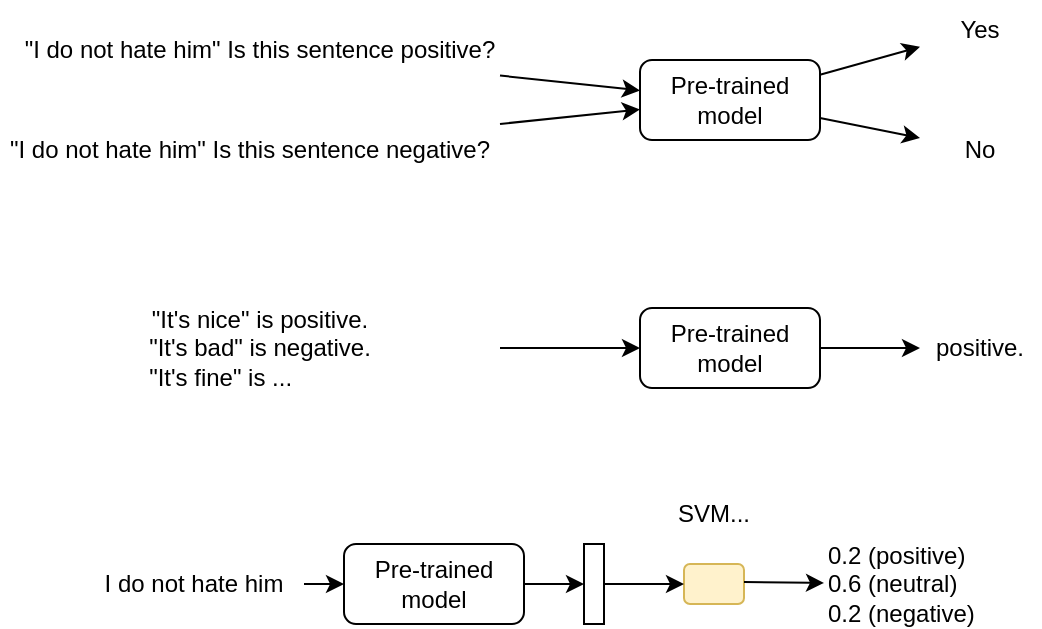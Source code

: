 <mxfile version="16.6.5" type="github">
  <diagram id="TIo3-JE8RYAdE-eYKafk" name="Page-1">
    <mxGraphModel dx="746" dy="400" grid="1" gridSize="10" guides="1" tooltips="1" connect="1" arrows="1" fold="1" page="1" pageScale="1" pageWidth="850" pageHeight="1100" math="0" shadow="0">
      <root>
        <mxCell id="0" />
        <mxCell id="1" parent="0" />
        <mxCell id="6OfOJ0zayBAvBgIOVWfl-1" value="Pre-trained&lt;br&gt;model" style="rounded=1;whiteSpace=wrap;html=1;" vertex="1" parent="1">
          <mxGeometry x="340" y="60" width="90" height="40" as="geometry" />
        </mxCell>
        <mxCell id="6OfOJ0zayBAvBgIOVWfl-2" value="&quot;I do not hate him&quot; Is this sentence positive?" style="text;html=1;strokeColor=none;fillColor=none;align=center;verticalAlign=middle;whiteSpace=wrap;rounded=0;" vertex="1" parent="1">
          <mxGeometry x="30" y="40" width="240" height="30" as="geometry" />
        </mxCell>
        <mxCell id="6OfOJ0zayBAvBgIOVWfl-3" value="&quot;I do not hate him&quot; Is this sentence negative?" style="text;html=1;strokeColor=none;fillColor=none;align=center;verticalAlign=middle;whiteSpace=wrap;rounded=0;" vertex="1" parent="1">
          <mxGeometry x="20" y="90" width="250" height="30" as="geometry" />
        </mxCell>
        <mxCell id="6OfOJ0zayBAvBgIOVWfl-4" value="" style="endArrow=classic;html=1;rounded=0;" edge="1" parent="1" source="6OfOJ0zayBAvBgIOVWfl-2" target="6OfOJ0zayBAvBgIOVWfl-1">
          <mxGeometry width="50" height="50" relative="1" as="geometry">
            <mxPoint x="280" y="240" as="sourcePoint" />
            <mxPoint x="330" y="190" as="targetPoint" />
          </mxGeometry>
        </mxCell>
        <mxCell id="6OfOJ0zayBAvBgIOVWfl-5" value="" style="endArrow=classic;html=1;rounded=0;" edge="1" parent="1" source="6OfOJ0zayBAvBgIOVWfl-3" target="6OfOJ0zayBAvBgIOVWfl-1">
          <mxGeometry width="50" height="50" relative="1" as="geometry">
            <mxPoint x="280" y="240" as="sourcePoint" />
            <mxPoint x="330" y="190" as="targetPoint" />
          </mxGeometry>
        </mxCell>
        <mxCell id="6OfOJ0zayBAvBgIOVWfl-6" value="Yes" style="text;html=1;strokeColor=none;fillColor=none;align=center;verticalAlign=middle;whiteSpace=wrap;rounded=0;" vertex="1" parent="1">
          <mxGeometry x="480" y="30" width="60" height="30" as="geometry" />
        </mxCell>
        <mxCell id="6OfOJ0zayBAvBgIOVWfl-7" value="No" style="text;html=1;strokeColor=none;fillColor=none;align=center;verticalAlign=middle;whiteSpace=wrap;rounded=0;" vertex="1" parent="1">
          <mxGeometry x="480" y="90" width="60" height="30" as="geometry" />
        </mxCell>
        <mxCell id="6OfOJ0zayBAvBgIOVWfl-8" value="" style="endArrow=classic;html=1;rounded=0;" edge="1" parent="1" source="6OfOJ0zayBAvBgIOVWfl-1" target="6OfOJ0zayBAvBgIOVWfl-6">
          <mxGeometry width="50" height="50" relative="1" as="geometry">
            <mxPoint x="280" y="240" as="sourcePoint" />
            <mxPoint x="330" y="190" as="targetPoint" />
          </mxGeometry>
        </mxCell>
        <mxCell id="6OfOJ0zayBAvBgIOVWfl-9" value="" style="endArrow=classic;html=1;rounded=0;" edge="1" parent="1" source="6OfOJ0zayBAvBgIOVWfl-1" target="6OfOJ0zayBAvBgIOVWfl-7">
          <mxGeometry width="50" height="50" relative="1" as="geometry">
            <mxPoint x="280" y="240" as="sourcePoint" />
            <mxPoint x="330" y="190" as="targetPoint" />
          </mxGeometry>
        </mxCell>
        <mxCell id="6OfOJ0zayBAvBgIOVWfl-10" value="Pre-trained&lt;br&gt;model" style="rounded=1;whiteSpace=wrap;html=1;" vertex="1" parent="1">
          <mxGeometry x="340" y="184" width="90" height="40" as="geometry" />
        </mxCell>
        <mxCell id="6OfOJ0zayBAvBgIOVWfl-11" value="&quot;It&#39;s nice&quot; is positive.&lt;br&gt;&lt;div align=&quot;left&quot;&gt;&quot;It&#39;s bad&quot; is negative.&lt;/div&gt;&lt;div align=&quot;left&quot;&gt;&quot;It&#39;s fine&quot; is ...&lt;br&gt;&lt;/div&gt;" style="text;html=1;strokeColor=none;fillColor=none;align=center;verticalAlign=middle;whiteSpace=wrap;rounded=0;" vertex="1" parent="1">
          <mxGeometry x="30" y="189" width="240" height="30" as="geometry" />
        </mxCell>
        <mxCell id="6OfOJ0zayBAvBgIOVWfl-13" value="" style="endArrow=classic;html=1;rounded=0;" edge="1" parent="1" source="6OfOJ0zayBAvBgIOVWfl-11" target="6OfOJ0zayBAvBgIOVWfl-10">
          <mxGeometry width="50" height="50" relative="1" as="geometry">
            <mxPoint x="280" y="364" as="sourcePoint" />
            <mxPoint x="330" y="314" as="targetPoint" />
          </mxGeometry>
        </mxCell>
        <mxCell id="6OfOJ0zayBAvBgIOVWfl-16" value="positive." style="text;html=1;strokeColor=none;fillColor=none;align=center;verticalAlign=middle;whiteSpace=wrap;rounded=0;" vertex="1" parent="1">
          <mxGeometry x="480" y="189" width="60" height="30" as="geometry" />
        </mxCell>
        <mxCell id="6OfOJ0zayBAvBgIOVWfl-18" value="" style="endArrow=classic;html=1;rounded=0;" edge="1" parent="1" source="6OfOJ0zayBAvBgIOVWfl-10" target="6OfOJ0zayBAvBgIOVWfl-16">
          <mxGeometry width="50" height="50" relative="1" as="geometry">
            <mxPoint x="280" y="364" as="sourcePoint" />
            <mxPoint x="330" y="314" as="targetPoint" />
          </mxGeometry>
        </mxCell>
        <mxCell id="6OfOJ0zayBAvBgIOVWfl-19" value="Pre-trained&lt;br&gt;model" style="rounded=1;whiteSpace=wrap;html=1;" vertex="1" parent="1">
          <mxGeometry x="192" y="302" width="90" height="40" as="geometry" />
        </mxCell>
        <mxCell id="6OfOJ0zayBAvBgIOVWfl-20" value="I do not hate him" style="text;html=1;strokeColor=none;fillColor=none;align=center;verticalAlign=middle;whiteSpace=wrap;rounded=0;" vertex="1" parent="1">
          <mxGeometry x="62" y="307" width="110" height="30" as="geometry" />
        </mxCell>
        <mxCell id="6OfOJ0zayBAvBgIOVWfl-21" value="" style="endArrow=classic;html=1;rounded=0;" edge="1" parent="1" source="6OfOJ0zayBAvBgIOVWfl-20" target="6OfOJ0zayBAvBgIOVWfl-19">
          <mxGeometry width="50" height="50" relative="1" as="geometry">
            <mxPoint x="312" y="482" as="sourcePoint" />
            <mxPoint x="362" y="432" as="targetPoint" />
          </mxGeometry>
        </mxCell>
        <mxCell id="6OfOJ0zayBAvBgIOVWfl-22" value="&lt;div align=&quot;left&quot;&gt;0.2 (positive)&lt;/div&gt;&lt;div align=&quot;left&quot;&gt;0.6 (neutral)&lt;/div&gt;&lt;div align=&quot;left&quot;&gt;0.2 (negative)&lt;br&gt;&lt;/div&gt;" style="text;html=1;strokeColor=none;fillColor=none;align=left;verticalAlign=middle;whiteSpace=wrap;rounded=0;" vertex="1" parent="1">
          <mxGeometry x="432" y="307" width="95" height="30" as="geometry" />
        </mxCell>
        <mxCell id="6OfOJ0zayBAvBgIOVWfl-24" value="" style="rounded=1;whiteSpace=wrap;html=1;fillColor=#fff2cc;strokeColor=#d6b656;" vertex="1" parent="1">
          <mxGeometry x="362" y="312" width="30" height="20" as="geometry" />
        </mxCell>
        <mxCell id="6OfOJ0zayBAvBgIOVWfl-25" value="" style="rounded=0;whiteSpace=wrap;html=1;" vertex="1" parent="1">
          <mxGeometry x="312" y="302" width="10" height="40" as="geometry" />
        </mxCell>
        <mxCell id="6OfOJ0zayBAvBgIOVWfl-26" value="" style="endArrow=classic;html=1;rounded=0;entryX=0;entryY=0.5;entryDx=0;entryDy=0;exitX=1;exitY=0.5;exitDx=0;exitDy=0;" edge="1" parent="1" source="6OfOJ0zayBAvBgIOVWfl-19" target="6OfOJ0zayBAvBgIOVWfl-25">
          <mxGeometry width="50" height="50" relative="1" as="geometry">
            <mxPoint x="292" y="331" as="sourcePoint" />
            <mxPoint x="272" y="271" as="targetPoint" />
          </mxGeometry>
        </mxCell>
        <mxCell id="6OfOJ0zayBAvBgIOVWfl-27" value="" style="endArrow=classic;html=1;rounded=0;" edge="1" parent="1" target="6OfOJ0zayBAvBgIOVWfl-24">
          <mxGeometry width="50" height="50" relative="1" as="geometry">
            <mxPoint x="322" y="322" as="sourcePoint" />
            <mxPoint x="272" y="271" as="targetPoint" />
          </mxGeometry>
        </mxCell>
        <mxCell id="6OfOJ0zayBAvBgIOVWfl-28" value="" style="endArrow=classic;html=1;rounded=0;" edge="1" parent="1" target="6OfOJ0zayBAvBgIOVWfl-22">
          <mxGeometry width="50" height="50" relative="1" as="geometry">
            <mxPoint x="392" y="321" as="sourcePoint" />
            <mxPoint x="272" y="271" as="targetPoint" />
          </mxGeometry>
        </mxCell>
        <mxCell id="6OfOJ0zayBAvBgIOVWfl-29" value="SVM..." style="text;html=1;strokeColor=none;fillColor=none;align=center;verticalAlign=middle;whiteSpace=wrap;rounded=0;" vertex="1" parent="1">
          <mxGeometry x="347" y="272" width="60" height="30" as="geometry" />
        </mxCell>
      </root>
    </mxGraphModel>
  </diagram>
</mxfile>

